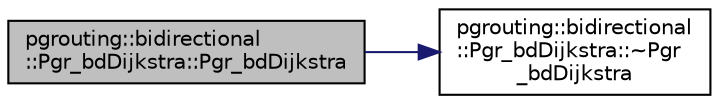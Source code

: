 digraph "pgrouting::bidirectional::Pgr_bdDijkstra::Pgr_bdDijkstra"
{
  edge [fontname="Helvetica",fontsize="10",labelfontname="Helvetica",labelfontsize="10"];
  node [fontname="Helvetica",fontsize="10",shape=record];
  rankdir="LR";
  Node0 [label="pgrouting::bidirectional\l::Pgr_bdDijkstra::Pgr_bdDijkstra",height=0.2,width=0.4,color="black", fillcolor="grey75", style="filled", fontcolor="black"];
  Node0 -> Node1 [color="midnightblue",fontsize="10",style="solid",fontname="Helvetica"];
  Node1 [label="pgrouting::bidirectional\l::Pgr_bdDijkstra::~Pgr\l_bdDijkstra",height=0.2,width=0.4,color="black", fillcolor="white", style="filled",URL="$classpgrouting_1_1bidirectional_1_1Pgr__bdDijkstra.html#aaf1b241885c2dc3e2c0563cfc586fd24"];
}
